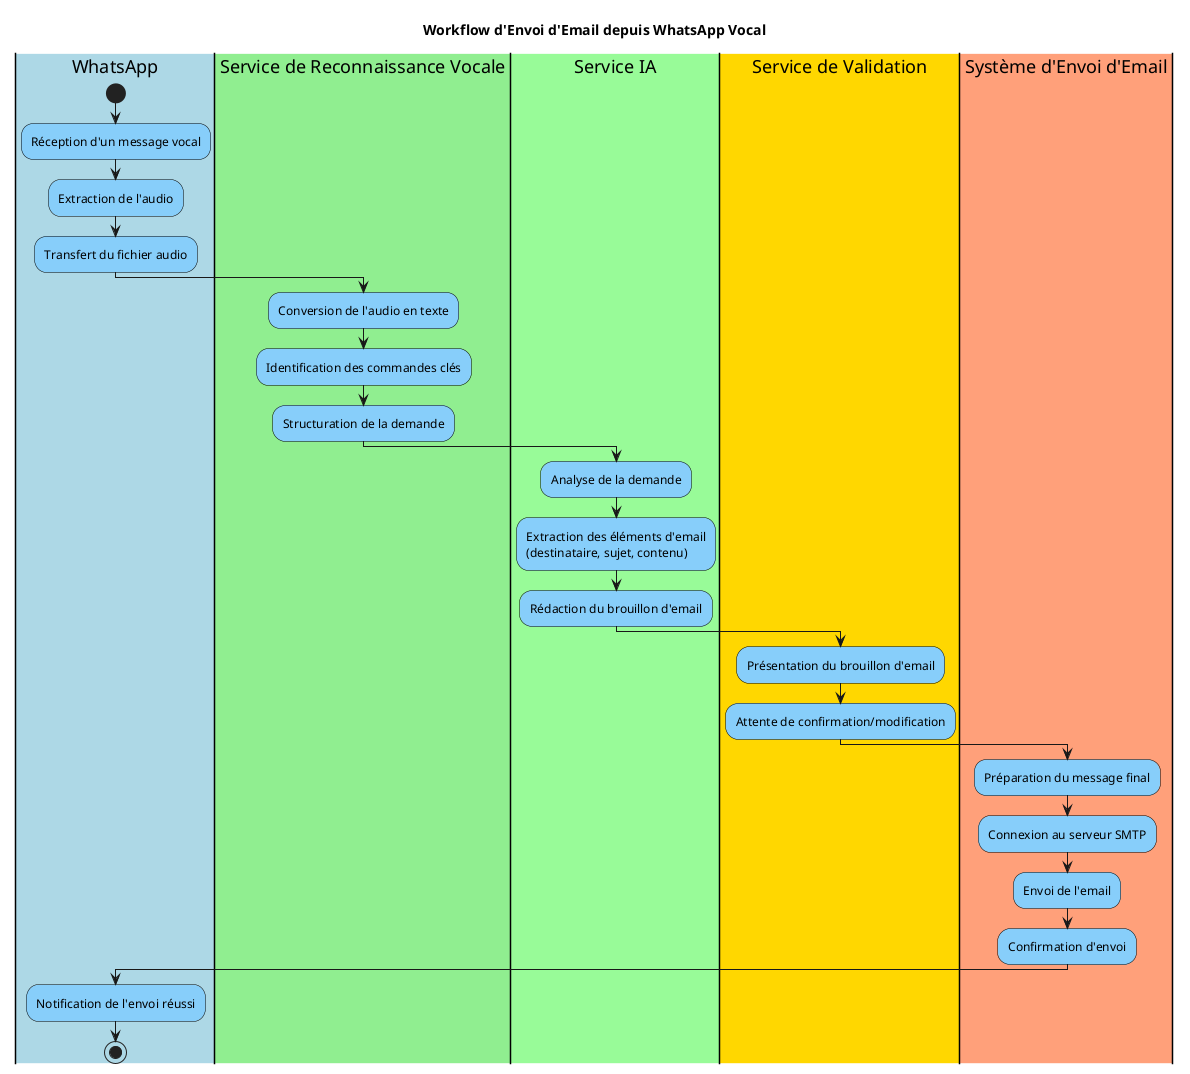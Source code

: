 @startuml email_sender
title Workflow d'Envoi d'Email depuis WhatsApp Vocal

' Diagramme d'activité
skinparam backgroundColor white
skinparam activityBorderColor black
skinparam activityBackgroundColor LightSkyBlue

|#LightBlue|WhatsApp|
start
:Réception d'un message vocal;
:Extraction de l'audio;
:Transfert du fichier audio;

|#LightGreen|Service de Reconnaissance Vocale|
:Conversion de l'audio en texte;
:Identification des commandes clés;
:Structuration de la demande;

|#PaleGreen|Service IA|
:Analyse de la demande;
:Extraction des éléments d'email
(destinataire, sujet, contenu);
:Rédaction du brouillon d'email;

|#Gold|Service de Validation|
:Présentation du brouillon d'email;
:Attente de confirmation/modification;

|#LightSalmon|Système d'Envoi d'Email|
:Préparation du message final;
:Connexion au serveur SMTP;
:Envoi de l'email;
:Confirmation d'envoi;

|#LightBlue|WhatsApp|
:Notification de l'envoi réussi;
stop

@enduml

@startuml email_sender_sequence
title Workflow d'Envoi d'Email depuis WhatsApp Vocal - Séquence

actor Utilisateur as User
participant "WhatsApp" as WA
participant "Service de\nReconnaissance Vocale" as STT
participant "Service IA" as AI
participant "Service de\nValidation" as Valid
participant "Système d'Envoi\nd'Email" as Mail

User -> WA: Envoie message vocal
activate WA
WA -> WA: Capture et traitement audio
WA -> STT: Transmet fichier audio
deactivate WA

activate STT
STT -> STT: Conversion audio en texte
STT -> STT: Extraction des intentions
STT -> AI: Transmet texte et intentions
deactivate STT

activate AI
AI -> AI: Analyse de la demande
AI -> AI: Identification destinataire
AI -> AI: Génération du sujet
AI -> AI: Rédaction du contenu
AI -> Valid: Transmet brouillon d'email
deactivate AI

activate Valid
Valid -> WA: Envoie brouillon pour validation
activate WA
WA -> User: Présente brouillon d'email
User -> WA: Approuve ou modifie
WA -> Valid: Transmet réponse
deactivate WA
Valid -> Mail: Transmet email approuvé
deactivate Valid

activate Mail
Mail -> Mail: Préparation final de l'email
Mail -> Mail: Connexion au serveur SMTP
Mail -> Mail: Envoi de l'email
Mail -> WA: Notifie envoi réussi
deactivate Mail

activate WA
WA -> User: Confirme envoi de l'email
deactivate WA

@enduml

@startuml email_sender_class
title Modèle de Classes du Système d'Envoi d'Email depuis WhatsApp

class GestionnaireWhatsApp {
  -apiKey: String
  -numéroTéléphone: String
  +recevoirMessage(): Message
  +extraireAudio(message: Message): FichierAudio
  +envoyerMessage(contenu: String): boolean
  +présenterBrouillon(email: Email): boolean
  +recevoirRéponse(): Réponse
}

class Message {
  -id: String
  -type: MessageType
  -contenu: Object
  -expéditeur: String
  -horodatage: DateTime
  +estVocal(): boolean
  +récupérerContenu(): Object
}

enum MessageType {
  TEXTE
  AUDIO
  IMAGE
  DOCUMENT
  CONTACT
}

class FichierAudio {
  -id: String
  -durée: int
  -taille: int
  -format: String
  -données: byte[]
  +convertirEnBase64(): String
}

class ServiceReconnaissanceVocale {
  -fournisseur: String
  -paramètres: Map<String, Object>
  +convertirAudioEnTexte(audio: FichierAudio): String
  +extraireCommandes(texte: String): CommandeEmail
}

class CommandeEmail {
  -texteOriginal: String
  -intention: String
  -destinataire: String
  -sujet: String
  -contenu: String
  -priorité: String
  +estValide(): boolean
}

class ServiceIA {
  -modèle: String
  -clé: String
  +analyserCommande(commande: CommandeEmail): Email
  +rédigerEmail(commande: CommandeEmail): String
}

class ServiceValidation {
  +présenterBrouillon(email: Email): boolean
  +recevoirConfirmation(): boolean
  +appliquerModifications(modifications: String): Email
}

class SystèmeEnvoiEmail {
  -serveurSMTP: String
  -port: int
  -identifiants: Credentials
  +connecter(): boolean
  +envoyerEmail(email: Email): boolean
  +confirmerEnvoi(email: Email): String
}

class Email {
  -id: String
  -expéditeur: String
  -destinataires: List<String>
  -cc: List<String>
  -sujet: String
  -corpsTexte: String
  -corpsHTML: String
  -pièceJointes: List<PièceJointe>
  +formatPrêtPourEnvoi(): boolean
}

class Réponse {
  -typeRéponse: TypeRéponse
  -contenu: String
  -modifications: Map<String, String>
  +estApprobation(): boolean
  +récupérerModifications(): Map<String, String>
}

enum TypeRéponse {
  APPROBATION
  MODIFICATION
  ANNULATION
}

GestionnaireWhatsApp -- Message: traite
GestionnaireWhatsApp -- FichierAudio: extrait
GestionnaireWhatsApp -- Réponse: reçoit

Message "1" -- "1" MessageType: a comme type

ServiceReconnaissanceVocale -- FichierAudio: traite
ServiceReconnaissanceVocale --> CommandeEmail: génère

ServiceIA -- CommandeEmail: analyse
ServiceIA --> Email: génère

ServiceValidation -- Email: présente
ServiceValidation -- Réponse: traite

SystèmeEnvoiEmail -- Email: envoie

Réponse "1" -- "1" TypeRéponse: a comme type

@enduml
